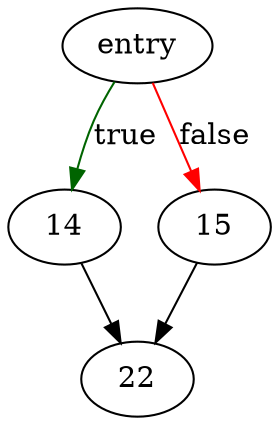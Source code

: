 digraph "sqlite3PagerLookup" {
	// Node definitions.
	2 [label=entry];
	14;
	15;
	22;

	// Edge definitions.
	2 -> 14 [
		color=darkgreen
		label=true
	];
	2 -> 15 [
		color=red
		label=false
	];
	14 -> 22;
	15 -> 22;
}